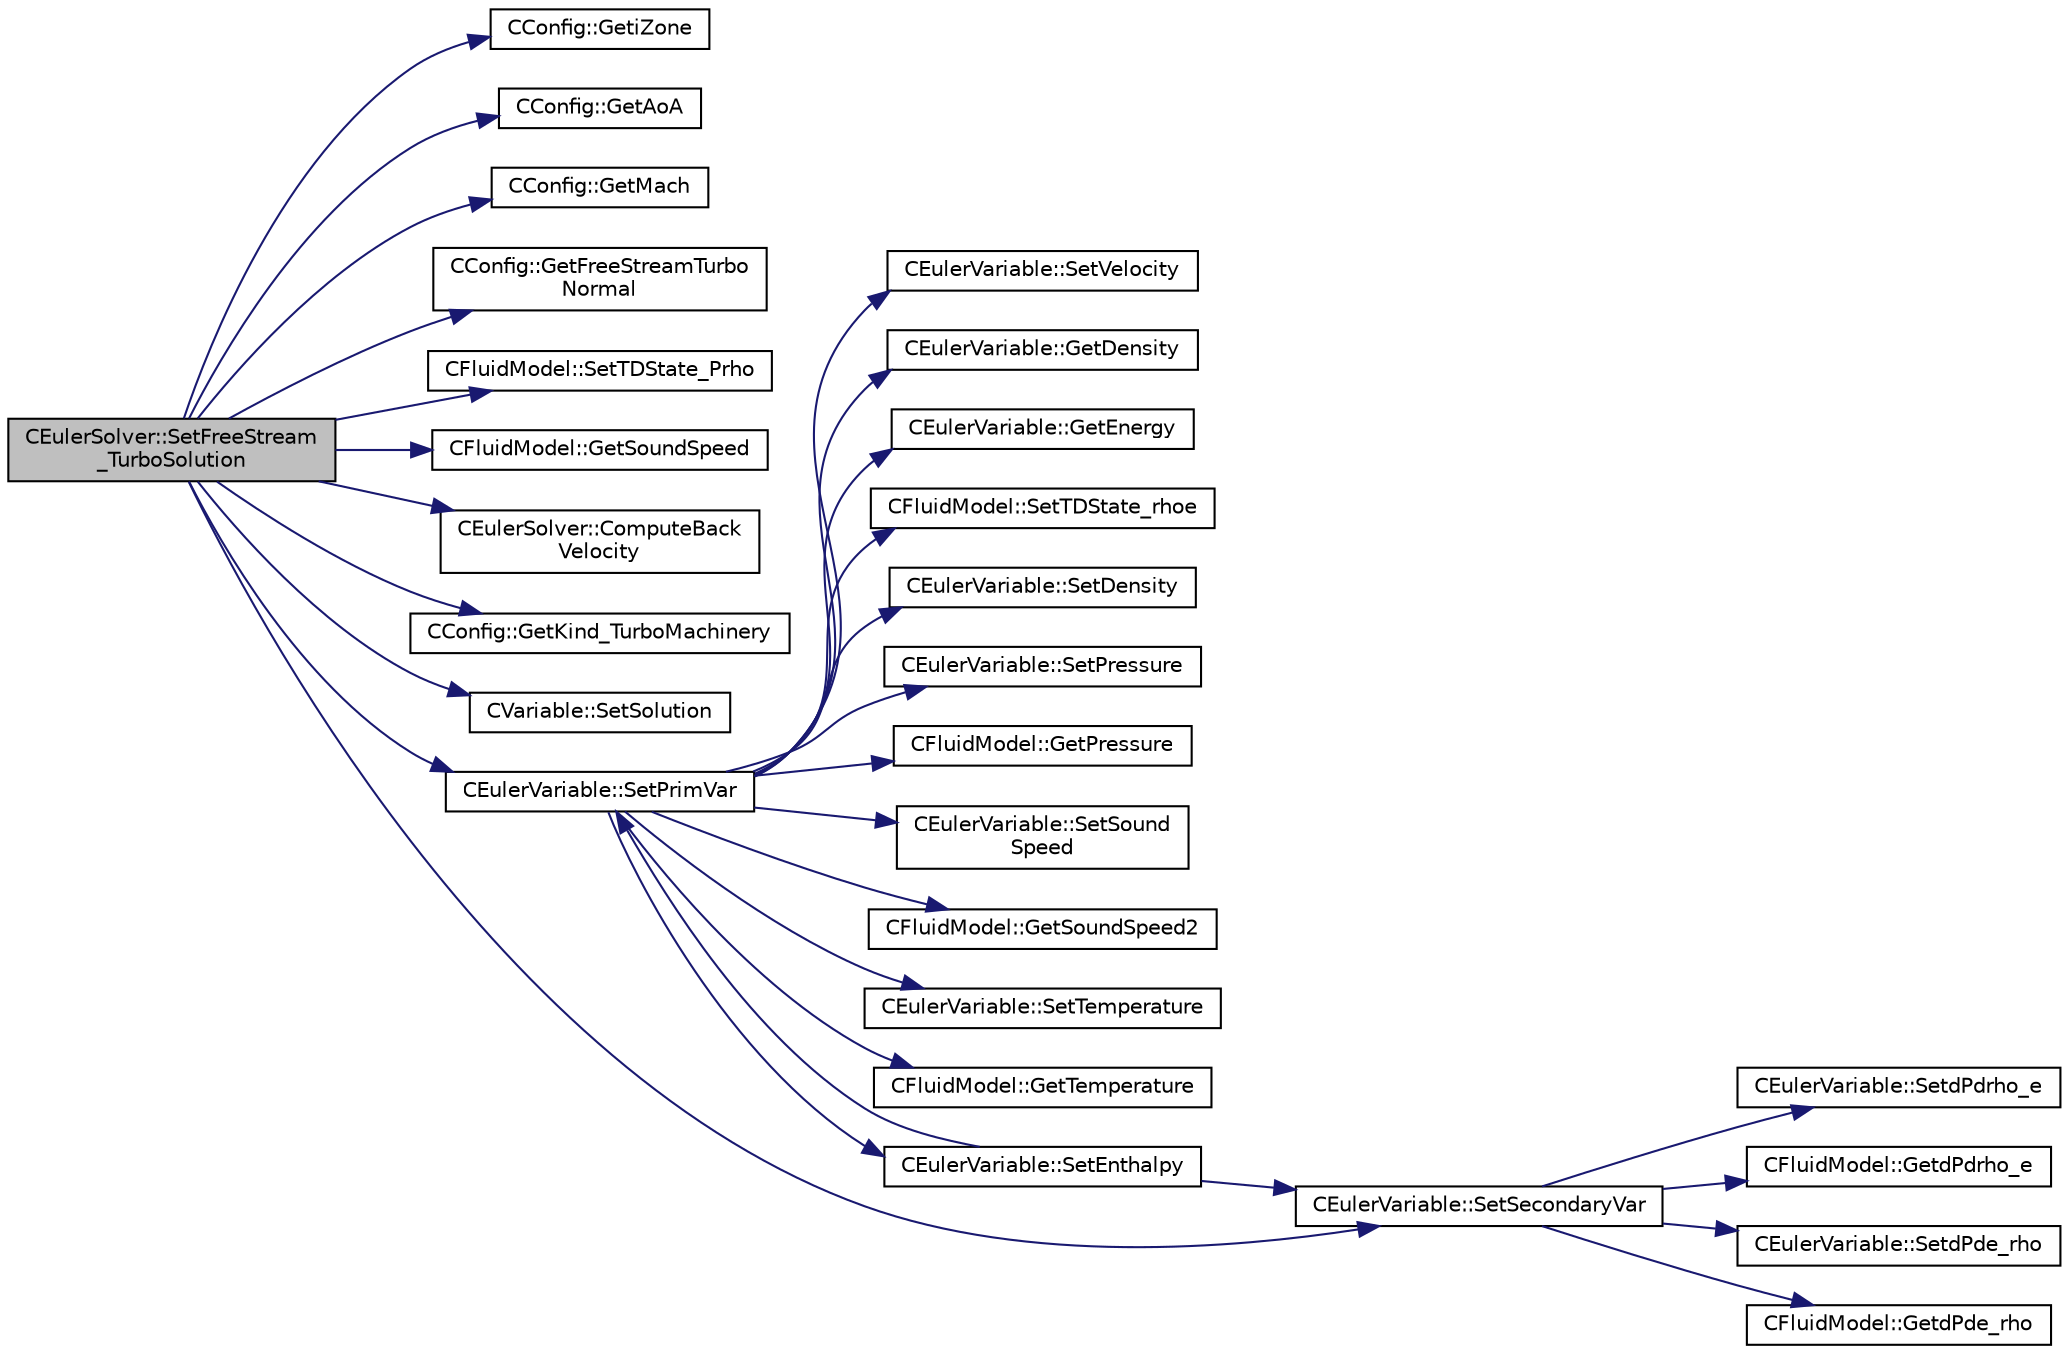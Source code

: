 digraph "CEulerSolver::SetFreeStream_TurboSolution"
{
  edge [fontname="Helvetica",fontsize="10",labelfontname="Helvetica",labelfontsize="10"];
  node [fontname="Helvetica",fontsize="10",shape=record];
  rankdir="LR";
  Node3043 [label="CEulerSolver::SetFreeStream\l_TurboSolution",height=0.2,width=0.4,color="black", fillcolor="grey75", style="filled", fontcolor="black"];
  Node3043 -> Node3044 [color="midnightblue",fontsize="10",style="solid",fontname="Helvetica"];
  Node3044 [label="CConfig::GetiZone",height=0.2,width=0.4,color="black", fillcolor="white", style="filled",URL="$class_c_config.html#ac09e21f44792b38adb3f933a4426b25f",tooltip="Provides the number of varaibles. "];
  Node3043 -> Node3045 [color="midnightblue",fontsize="10",style="solid",fontname="Helvetica"];
  Node3045 [label="CConfig::GetAoA",height=0.2,width=0.4,color="black", fillcolor="white", style="filled",URL="$class_c_config.html#a6020a5df7025ffb286f9b9f55f3f2773",tooltip="Get the angle of attack of the body. This is the angle between a reference line on a lifting body (of..."];
  Node3043 -> Node3046 [color="midnightblue",fontsize="10",style="solid",fontname="Helvetica"];
  Node3046 [label="CConfig::GetMach",height=0.2,width=0.4,color="black", fillcolor="white", style="filled",URL="$class_c_config.html#a624138f0bb5ee7494459b8e25c5d6287",tooltip="Get the value of the Mach number (velocity divided by speed of sound). "];
  Node3043 -> Node3047 [color="midnightblue",fontsize="10",style="solid",fontname="Helvetica"];
  Node3047 [label="CConfig::GetFreeStreamTurbo\lNormal",height=0.2,width=0.4,color="black", fillcolor="white", style="filled",URL="$class_c_config.html#ac9a795fa00dd39eb0c89543d4214c849",tooltip="Set freestream turbonormal for initializing solution. "];
  Node3043 -> Node3048 [color="midnightblue",fontsize="10",style="solid",fontname="Helvetica"];
  Node3048 [label="CFluidModel::SetTDState_Prho",height=0.2,width=0.4,color="black", fillcolor="white", style="filled",URL="$class_c_fluid_model.html#ad93e74a6cc6610e9c31c180040bda4e6",tooltip="virtual member that would be different for each gas model implemented "];
  Node3043 -> Node3049 [color="midnightblue",fontsize="10",style="solid",fontname="Helvetica"];
  Node3049 [label="CFluidModel::GetSoundSpeed",height=0.2,width=0.4,color="black", fillcolor="white", style="filled",URL="$class_c_fluid_model.html#a4a2b307dfa2a545c632548c8d7c6e86c",tooltip="Get fluid speed of sound. "];
  Node3043 -> Node3050 [color="midnightblue",fontsize="10",style="solid",fontname="Helvetica"];
  Node3050 [label="CEulerSolver::ComputeBack\lVelocity",height=0.2,width=0.4,color="black", fillcolor="white", style="filled",URL="$class_c_euler_solver.html#a810caef1a39ee5bd6db84b6855097d16",tooltip="it take a velocity in the cartesian reference of framework and transform into the turbomachinery fram..."];
  Node3043 -> Node3051 [color="midnightblue",fontsize="10",style="solid",fontname="Helvetica"];
  Node3051 [label="CConfig::GetKind_TurboMachinery",height=0.2,width=0.4,color="black", fillcolor="white", style="filled",URL="$class_c_config.html#afa3df6ff19988c7d4cc7bb350928e12b",tooltip="Get the kind of turbomachinery architecture. "];
  Node3043 -> Node3052 [color="midnightblue",fontsize="10",style="solid",fontname="Helvetica"];
  Node3052 [label="CVariable::SetSolution",height=0.2,width=0.4,color="black", fillcolor="white", style="filled",URL="$class_c_variable.html#a22fbbd7bc6491672843000644a05c6a5",tooltip="Set the value of the solution, all variables. "];
  Node3043 -> Node3053 [color="midnightblue",fontsize="10",style="solid",fontname="Helvetica"];
  Node3053 [label="CEulerVariable::SetPrimVar",height=0.2,width=0.4,color="black", fillcolor="white", style="filled",URL="$class_c_euler_variable.html#a674dd196e3eed72a762eedec72b534fc",tooltip="Set all the primitive variables for compressible flows. "];
  Node3053 -> Node3054 [color="midnightblue",fontsize="10",style="solid",fontname="Helvetica"];
  Node3054 [label="CEulerVariable::SetVelocity",height=0.2,width=0.4,color="black", fillcolor="white", style="filled",URL="$class_c_euler_variable.html#a664c1a6685b067d3df3af00b88282d66",tooltip="Set the velocity vector from the solution. "];
  Node3053 -> Node3055 [color="midnightblue",fontsize="10",style="solid",fontname="Helvetica"];
  Node3055 [label="CEulerVariable::GetDensity",height=0.2,width=0.4,color="black", fillcolor="white", style="filled",URL="$class_c_euler_variable.html#ab8ef32400854040ecb883825f907bed3",tooltip="Get the density of the flow. "];
  Node3053 -> Node3056 [color="midnightblue",fontsize="10",style="solid",fontname="Helvetica"];
  Node3056 [label="CEulerVariable::GetEnergy",height=0.2,width=0.4,color="black", fillcolor="white", style="filled",URL="$class_c_euler_variable.html#afe285abdcb5077b50d80c03096566e2c",tooltip="Get the energy of the flow. "];
  Node3053 -> Node3057 [color="midnightblue",fontsize="10",style="solid",fontname="Helvetica"];
  Node3057 [label="CFluidModel::SetTDState_rhoe",height=0.2,width=0.4,color="black", fillcolor="white", style="filled",URL="$class_c_fluid_model.html#a90fdefd3a55d97d55d5211988c9a7ab1",tooltip="virtual member that would be different for each gas model implemented "];
  Node3053 -> Node3058 [color="midnightblue",fontsize="10",style="solid",fontname="Helvetica"];
  Node3058 [label="CEulerVariable::SetDensity",height=0.2,width=0.4,color="black", fillcolor="white", style="filled",URL="$class_c_euler_variable.html#a21145ed1dfb7720dbc78937ca705db8e",tooltip="Set the value of the density for the incompressible flows. "];
  Node3053 -> Node3059 [color="midnightblue",fontsize="10",style="solid",fontname="Helvetica"];
  Node3059 [label="CEulerVariable::SetPressure",height=0.2,width=0.4,color="black", fillcolor="white", style="filled",URL="$class_c_euler_variable.html#a6f087f26ae7d37bbbfc29c975cdddf59",tooltip="Set the value of the pressure. "];
  Node3053 -> Node3060 [color="midnightblue",fontsize="10",style="solid",fontname="Helvetica"];
  Node3060 [label="CFluidModel::GetPressure",height=0.2,width=0.4,color="black", fillcolor="white", style="filled",URL="$class_c_fluid_model.html#a169d9e9a0c7f8b5d35642940c62c4ecb",tooltip="Get fluid pressure. "];
  Node3053 -> Node3061 [color="midnightblue",fontsize="10",style="solid",fontname="Helvetica"];
  Node3061 [label="CEulerVariable::SetSound\lSpeed",height=0.2,width=0.4,color="black", fillcolor="white", style="filled",URL="$class_c_euler_variable.html#ace248119508c708304bae6b3532172bf",tooltip="Set the value of the speed of the sound. "];
  Node3053 -> Node3062 [color="midnightblue",fontsize="10",style="solid",fontname="Helvetica"];
  Node3062 [label="CFluidModel::GetSoundSpeed2",height=0.2,width=0.4,color="black", fillcolor="white", style="filled",URL="$class_c_fluid_model.html#a8c0910de10905f2ddcf02f1a9bb7ff61",tooltip="Get fluid speed of sound squared. "];
  Node3053 -> Node3063 [color="midnightblue",fontsize="10",style="solid",fontname="Helvetica"];
  Node3063 [label="CEulerVariable::SetTemperature",height=0.2,width=0.4,color="black", fillcolor="white", style="filled",URL="$class_c_euler_variable.html#a2c4edfb4b571cdfbe7e3f815e217deef",tooltip="Set the value of the temperature. "];
  Node3053 -> Node3064 [color="midnightblue",fontsize="10",style="solid",fontname="Helvetica"];
  Node3064 [label="CFluidModel::GetTemperature",height=0.2,width=0.4,color="black", fillcolor="white", style="filled",URL="$class_c_fluid_model.html#aeba3f29d27211ff50acad59477105969",tooltip="Get fluid temperature. "];
  Node3053 -> Node3065 [color="midnightblue",fontsize="10",style="solid",fontname="Helvetica"];
  Node3065 [label="CEulerVariable::SetEnthalpy",height=0.2,width=0.4,color="black", fillcolor="white", style="filled",URL="$class_c_euler_variable.html#ae090e3adc40d949b8dca77043daccddd",tooltip="Set the value of the enthalpy. "];
  Node3065 -> Node3053 [color="midnightblue",fontsize="10",style="solid",fontname="Helvetica"];
  Node3065 -> Node3066 [color="midnightblue",fontsize="10",style="solid",fontname="Helvetica"];
  Node3066 [label="CEulerVariable::SetSecondaryVar",height=0.2,width=0.4,color="black", fillcolor="white", style="filled",URL="$class_c_euler_variable.html#a006e3b1ff2c9bc458c975663b0d84ae7",tooltip="A virtual member. "];
  Node3066 -> Node3067 [color="midnightblue",fontsize="10",style="solid",fontname="Helvetica"];
  Node3067 [label="CEulerVariable::SetdPdrho_e",height=0.2,width=0.4,color="black", fillcolor="white", style="filled",URL="$class_c_euler_variable.html#adb61c56c7cad26a064966300021645d7",tooltip="A virtual member. "];
  Node3066 -> Node3068 [color="midnightblue",fontsize="10",style="solid",fontname="Helvetica"];
  Node3068 [label="CFluidModel::GetdPdrho_e",height=0.2,width=0.4,color="black", fillcolor="white", style="filled",URL="$class_c_fluid_model.html#ad4754fda288f96e22a395b5938a018dc",tooltip="Get fluid pressure partial derivative. "];
  Node3066 -> Node3069 [color="midnightblue",fontsize="10",style="solid",fontname="Helvetica"];
  Node3069 [label="CEulerVariable::SetdPde_rho",height=0.2,width=0.4,color="black", fillcolor="white", style="filled",URL="$class_c_euler_variable.html#a8df6d00795913b8152ffe2c49f902456",tooltip="A virtual member. "];
  Node3066 -> Node3070 [color="midnightblue",fontsize="10",style="solid",fontname="Helvetica"];
  Node3070 [label="CFluidModel::GetdPde_rho",height=0.2,width=0.4,color="black", fillcolor="white", style="filled",URL="$class_c_fluid_model.html#aad64c09dba03173f53b7d3c02f66df05",tooltip="Get fluid pressure partial derivative. "];
  Node3043 -> Node3066 [color="midnightblue",fontsize="10",style="solid",fontname="Helvetica"];
}

